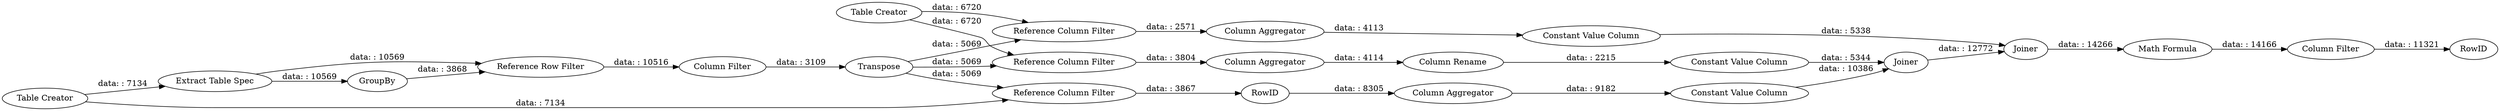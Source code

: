 digraph {
	"2331702239096015844_8" [label="Column Filter"]
	"2331702239096015844_22" [label="Constant Value Column"]
	"2331702239096015844_16" [label="Constant Value Column"]
	"2331702239096015844_1" [label="Table Creator"]
	"2331702239096015844_5" [label=GroupBy]
	"2331702239096015844_15" [label="Constant Value Column"]
	"2331702239096015844_10" [label="Reference Column Filter"]
	"2331702239096015844_21" [label="Reference Column Filter"]
	"2331702239096015844_4" [label="Extract Table Spec"]
	"2331702239096015844_27" [label="Column Filter"]
	"2331702239096015844_29" [label=RowID]
	"2331702239096015844_14" [label="Column Aggregator"]
	"2331702239096015844_7" [label="Reference Column Filter"]
	"2331702239096015844_25" [label=Joiner]
	"2331702239096015844_6" [label="Reference Row Filter"]
	"2331702239096015844_9" [label=Transpose]
	"2331702239096015844_17" [label="Column Rename"]
	"2331702239096015844_24" [label="Column Aggregator"]
	"2331702239096015844_13" [label="Column Aggregator"]
	"2331702239096015844_26" [label="Math Formula"]
	"2331702239096015844_2" [label="Table Creator"]
	"2331702239096015844_18" [label=Joiner]
	"2331702239096015844_28" [label=RowID]
	"2331702239096015844_6" -> "2331702239096015844_8" [label="data: : 10516"]
	"2331702239096015844_15" -> "2331702239096015844_18" [label="data: : 5344"]
	"2331702239096015844_9" -> "2331702239096015844_7" [label="data: : 5069"]
	"2331702239096015844_7" -> "2331702239096015844_28" [label="data: : 3867"]
	"2331702239096015844_8" -> "2331702239096015844_9" [label="data: : 3109"]
	"2331702239096015844_17" -> "2331702239096015844_15" [label="data: : 2215"]
	"2331702239096015844_22" -> "2331702239096015844_25" [label="data: : 5338"]
	"2331702239096015844_1" -> "2331702239096015844_21" [label="data: : 6720"]
	"2331702239096015844_2" -> "2331702239096015844_4" [label="data: : 7134"]
	"2331702239096015844_1" -> "2331702239096015844_10" [label="data: : 6720"]
	"2331702239096015844_9" -> "2331702239096015844_21" [label="data: : 5069"]
	"2331702239096015844_27" -> "2331702239096015844_29" [label="data: : 11321"]
	"2331702239096015844_9" -> "2331702239096015844_10" [label="data: : 5069"]
	"2331702239096015844_10" -> "2331702239096015844_13" [label="data: : 3804"]
	"2331702239096015844_26" -> "2331702239096015844_27" [label="data: : 14166"]
	"2331702239096015844_25" -> "2331702239096015844_26" [label="data: : 14266"]
	"2331702239096015844_4" -> "2331702239096015844_5" [label="data: : 10569"]
	"2331702239096015844_2" -> "2331702239096015844_7" [label="data: : 7134"]
	"2331702239096015844_13" -> "2331702239096015844_17" [label="data: : 4114"]
	"2331702239096015844_28" -> "2331702239096015844_14" [label="data: : 8305"]
	"2331702239096015844_4" -> "2331702239096015844_6" [label="data: : 10569"]
	"2331702239096015844_14" -> "2331702239096015844_16" [label="data: : 9182"]
	"2331702239096015844_24" -> "2331702239096015844_22" [label="data: : 4113"]
	"2331702239096015844_21" -> "2331702239096015844_24" [label="data: : 2571"]
	"2331702239096015844_5" -> "2331702239096015844_6" [label="data: : 3868"]
	"2331702239096015844_16" -> "2331702239096015844_18" [label="data: : 10386"]
	"2331702239096015844_18" -> "2331702239096015844_25" [label="data: : 12772"]
	rankdir=LR
}
